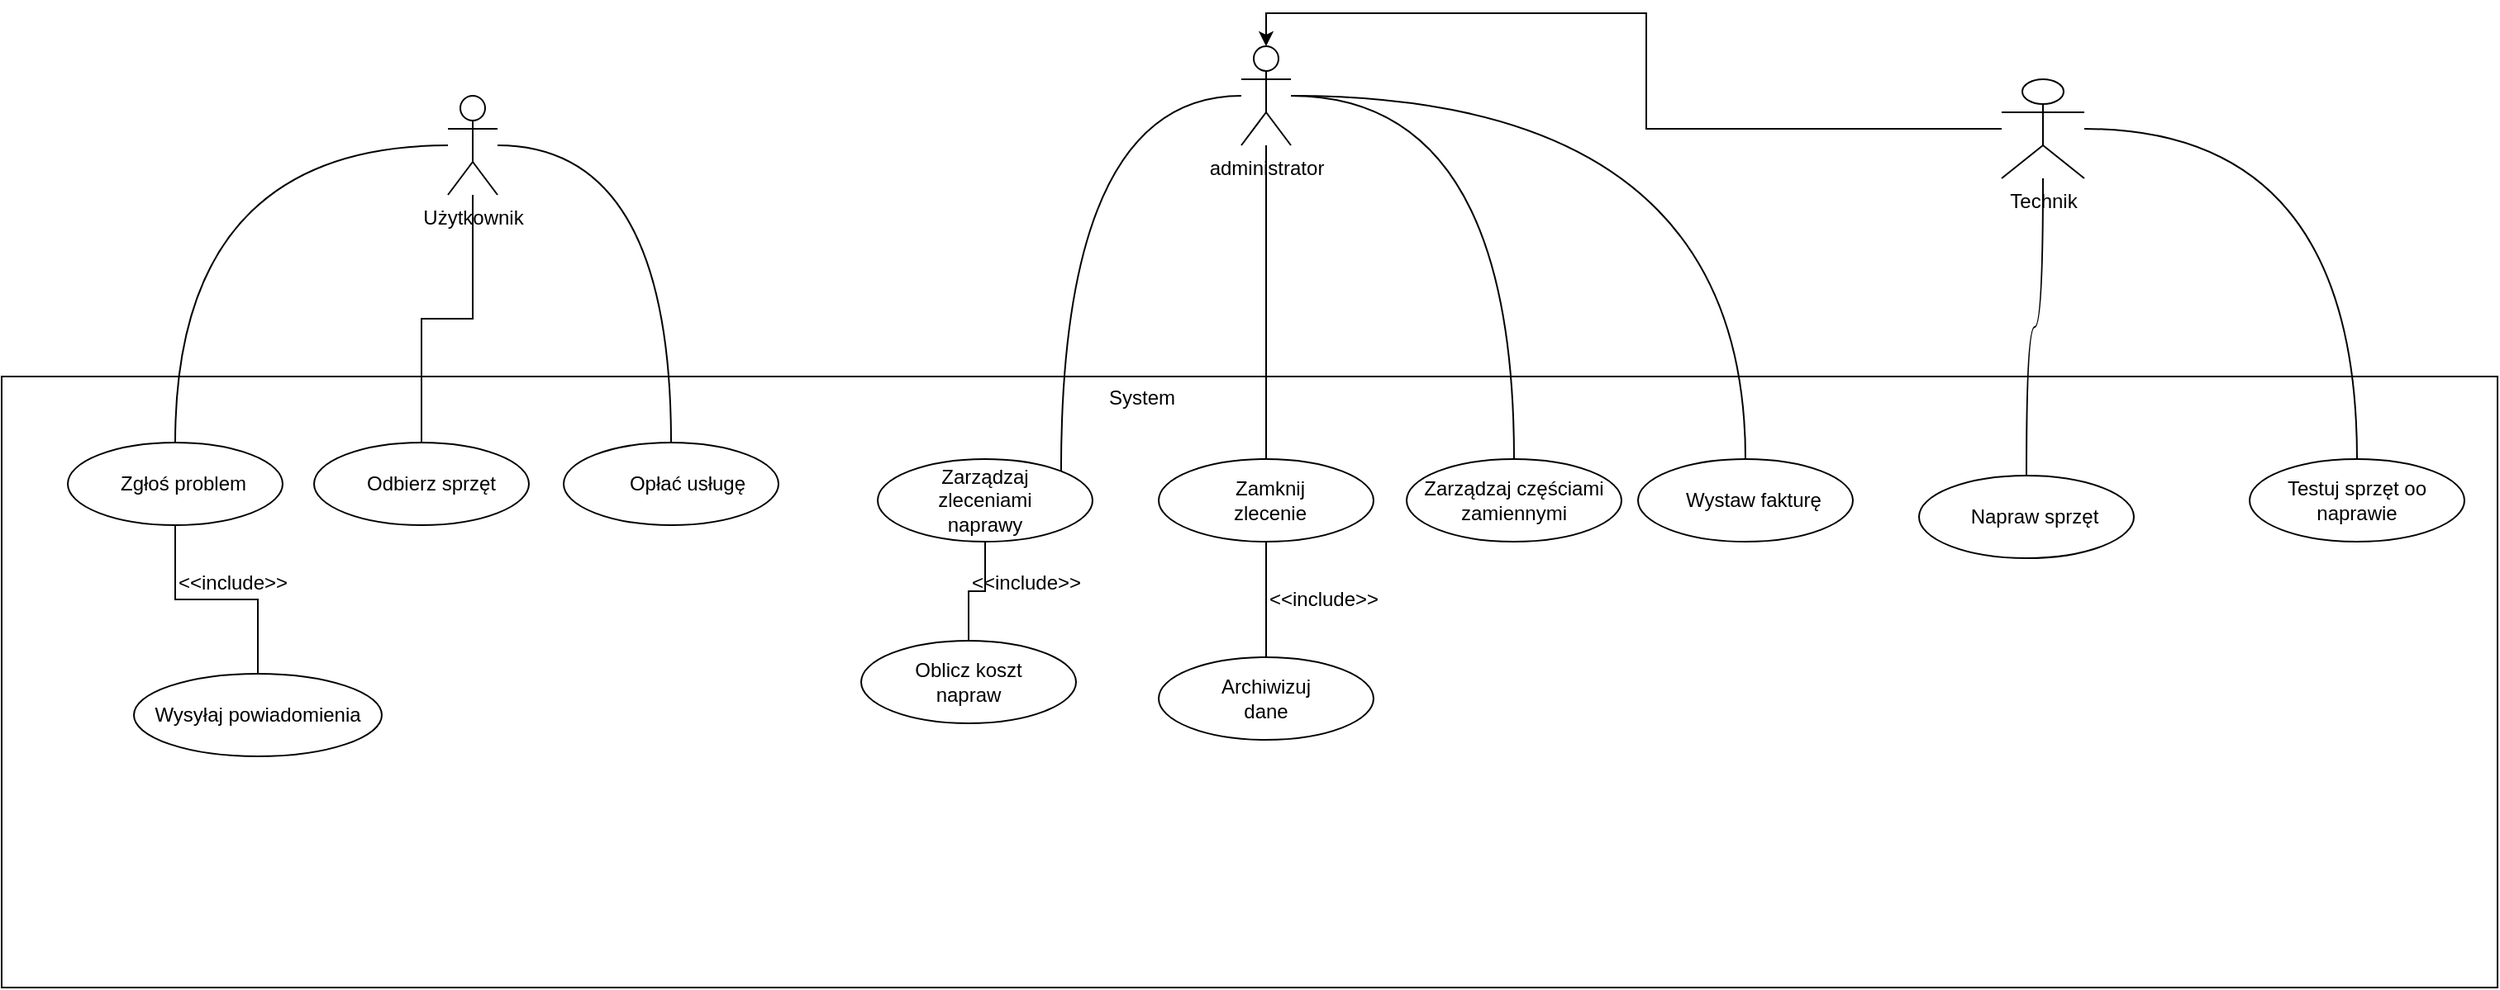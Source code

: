 <mxfile version="26.1.1">
  <diagram name="Strona-1" id="WC51SNJC1_WsCre8cb8A">
    <mxGraphModel dx="1593" dy="867" grid="1" gridSize="10" guides="1" tooltips="1" connect="1" arrows="1" fold="1" page="1" pageScale="1" pageWidth="827" pageHeight="1169" math="0" shadow="0">
      <root>
        <mxCell id="0" />
        <mxCell id="1" parent="0" />
        <mxCell id="BGIbfUMVSPYPuRkM84bQ-1" value="" style="rounded=0;whiteSpace=wrap;html=1;" vertex="1" parent="1">
          <mxGeometry x="160" y="310" width="1510" height="370" as="geometry" />
        </mxCell>
        <mxCell id="BGIbfUMVSPYPuRkM84bQ-2" value="System&lt;div&gt;&lt;br&gt;&lt;/div&gt;" style="text;html=1;align=center;verticalAlign=middle;whiteSpace=wrap;rounded=0;" vertex="1" parent="1">
          <mxGeometry x="750" y="320" width="200" height="20" as="geometry" />
        </mxCell>
        <mxCell id="BGIbfUMVSPYPuRkM84bQ-31" style="edgeStyle=orthogonalEdgeStyle;rounded=0;orthogonalLoop=1;jettySize=auto;html=1;curved=1;endArrow=none;startFill=0;" edge="1" parent="1" source="BGIbfUMVSPYPuRkM84bQ-3" target="BGIbfUMVSPYPuRkM84bQ-6">
          <mxGeometry relative="1" as="geometry" />
        </mxCell>
        <mxCell id="BGIbfUMVSPYPuRkM84bQ-32" style="edgeStyle=orthogonalEdgeStyle;rounded=0;orthogonalLoop=1;jettySize=auto;html=1;entryX=0.5;entryY=0;entryDx=0;entryDy=0;endArrow=none;startFill=0;curved=1;" edge="1" parent="1" source="BGIbfUMVSPYPuRkM84bQ-3" target="BGIbfUMVSPYPuRkM84bQ-9">
          <mxGeometry relative="1" as="geometry" />
        </mxCell>
        <mxCell id="BGIbfUMVSPYPuRkM84bQ-33" style="edgeStyle=orthogonalEdgeStyle;rounded=0;orthogonalLoop=1;jettySize=auto;html=1;endArrow=none;startFill=0;" edge="1" parent="1" source="BGIbfUMVSPYPuRkM84bQ-3" target="BGIbfUMVSPYPuRkM84bQ-8">
          <mxGeometry relative="1" as="geometry" />
        </mxCell>
        <mxCell id="BGIbfUMVSPYPuRkM84bQ-3" value="Użytkownik&lt;div&gt;&lt;br&gt;&lt;/div&gt;" style="shape=umlActor;verticalLabelPosition=bottom;verticalAlign=top;html=1;outlineConnect=0;" vertex="1" parent="1">
          <mxGeometry x="430" y="140" width="30" height="60" as="geometry" />
        </mxCell>
        <mxCell id="BGIbfUMVSPYPuRkM84bQ-23" style="edgeStyle=orthogonalEdgeStyle;rounded=0;orthogonalLoop=1;jettySize=auto;html=1;curved=1;endArrow=none;startFill=0;" edge="1" parent="1" source="BGIbfUMVSPYPuRkM84bQ-4" target="BGIbfUMVSPYPuRkM84bQ-15">
          <mxGeometry relative="1" as="geometry" />
        </mxCell>
        <mxCell id="BGIbfUMVSPYPuRkM84bQ-24" style="edgeStyle=orthogonalEdgeStyle;rounded=0;orthogonalLoop=1;jettySize=auto;html=1;endArrow=none;startFill=0;" edge="1" parent="1" source="BGIbfUMVSPYPuRkM84bQ-4" target="BGIbfUMVSPYPuRkM84bQ-13">
          <mxGeometry relative="1" as="geometry" />
        </mxCell>
        <mxCell id="BGIbfUMVSPYPuRkM84bQ-25" style="edgeStyle=orthogonalEdgeStyle;rounded=0;orthogonalLoop=1;jettySize=auto;html=1;entryX=1;entryY=0;entryDx=0;entryDy=0;curved=1;endArrow=none;startFill=0;" edge="1" parent="1" source="BGIbfUMVSPYPuRkM84bQ-4" target="BGIbfUMVSPYPuRkM84bQ-11">
          <mxGeometry relative="1" as="geometry" />
        </mxCell>
        <mxCell id="BGIbfUMVSPYPuRkM84bQ-28" style="edgeStyle=orthogonalEdgeStyle;rounded=0;orthogonalLoop=1;jettySize=auto;html=1;endArrow=none;startFill=0;curved=1;" edge="1" parent="1" source="BGIbfUMVSPYPuRkM84bQ-4" target="BGIbfUMVSPYPuRkM84bQ-27">
          <mxGeometry relative="1" as="geometry" />
        </mxCell>
        <mxCell id="BGIbfUMVSPYPuRkM84bQ-4" value="administrator&lt;div&gt;&lt;br&gt;&lt;/div&gt;" style="shape=umlActor;verticalLabelPosition=bottom;verticalAlign=top;html=1;outlineConnect=0;" vertex="1" parent="1">
          <mxGeometry x="910" y="110" width="30" height="60" as="geometry" />
        </mxCell>
        <mxCell id="BGIbfUMVSPYPuRkM84bQ-20" style="edgeStyle=orthogonalEdgeStyle;rounded=0;orthogonalLoop=1;jettySize=auto;html=1;entryX=0.5;entryY=0;entryDx=0;entryDy=0;endArrow=none;startFill=0;curved=1;" edge="1" parent="1" source="BGIbfUMVSPYPuRkM84bQ-5" target="BGIbfUMVSPYPuRkM84bQ-19">
          <mxGeometry relative="1" as="geometry" />
        </mxCell>
        <mxCell id="BGIbfUMVSPYPuRkM84bQ-21" style="edgeStyle=orthogonalEdgeStyle;rounded=0;orthogonalLoop=1;jettySize=auto;html=1;entryX=0.5;entryY=0;entryDx=0;entryDy=0;endArrow=none;startFill=0;curved=1;" edge="1" parent="1" source="BGIbfUMVSPYPuRkM84bQ-5" target="BGIbfUMVSPYPuRkM84bQ-16">
          <mxGeometry relative="1" as="geometry" />
        </mxCell>
        <mxCell id="BGIbfUMVSPYPuRkM84bQ-50" style="edgeStyle=orthogonalEdgeStyle;rounded=0;orthogonalLoop=1;jettySize=auto;html=1;entryX=0.5;entryY=0;entryDx=0;entryDy=0;entryPerimeter=0;" edge="1" parent="1" source="BGIbfUMVSPYPuRkM84bQ-5" target="BGIbfUMVSPYPuRkM84bQ-4">
          <mxGeometry relative="1" as="geometry" />
        </mxCell>
        <mxCell id="BGIbfUMVSPYPuRkM84bQ-5" value="Technik" style="shape=umlActor;verticalLabelPosition=bottom;verticalAlign=top;html=1;outlineConnect=0;" vertex="1" parent="1">
          <mxGeometry x="1370" y="130" width="50" height="60" as="geometry" />
        </mxCell>
        <mxCell id="BGIbfUMVSPYPuRkM84bQ-34" style="edgeStyle=orthogonalEdgeStyle;rounded=0;orthogonalLoop=1;jettySize=auto;html=1;entryX=0.5;entryY=0;entryDx=0;entryDy=0;endArrow=none;startFill=0;" edge="1" parent="1" source="BGIbfUMVSPYPuRkM84bQ-6" target="BGIbfUMVSPYPuRkM84bQ-10">
          <mxGeometry relative="1" as="geometry" />
        </mxCell>
        <mxCell id="BGIbfUMVSPYPuRkM84bQ-6" value="" style="ellipse;whiteSpace=wrap;html=1;" vertex="1" parent="1">
          <mxGeometry x="200" y="350" width="130" height="50" as="geometry" />
        </mxCell>
        <mxCell id="BGIbfUMVSPYPuRkM84bQ-8" value="" style="ellipse;whiteSpace=wrap;html=1;" vertex="1" parent="1">
          <mxGeometry x="349" y="350" width="130" height="50" as="geometry" />
        </mxCell>
        <mxCell id="BGIbfUMVSPYPuRkM84bQ-9" value="" style="ellipse;whiteSpace=wrap;html=1;" vertex="1" parent="1">
          <mxGeometry x="500" y="350" width="130" height="50" as="geometry" />
        </mxCell>
        <mxCell id="BGIbfUMVSPYPuRkM84bQ-10" value="" style="ellipse;whiteSpace=wrap;html=1;" vertex="1" parent="1">
          <mxGeometry x="240" y="490" width="150" height="50" as="geometry" />
        </mxCell>
        <mxCell id="BGIbfUMVSPYPuRkM84bQ-30" style="edgeStyle=orthogonalEdgeStyle;rounded=0;orthogonalLoop=1;jettySize=auto;html=1;entryX=0.5;entryY=0;entryDx=0;entryDy=0;endArrow=none;startFill=0;" edge="1" parent="1" source="BGIbfUMVSPYPuRkM84bQ-11" target="BGIbfUMVSPYPuRkM84bQ-12">
          <mxGeometry relative="1" as="geometry" />
        </mxCell>
        <mxCell id="BGIbfUMVSPYPuRkM84bQ-11" value="" style="ellipse;whiteSpace=wrap;html=1;" vertex="1" parent="1">
          <mxGeometry x="690" y="360" width="130" height="50" as="geometry" />
        </mxCell>
        <mxCell id="BGIbfUMVSPYPuRkM84bQ-12" value="" style="ellipse;whiteSpace=wrap;html=1;" vertex="1" parent="1">
          <mxGeometry x="680" y="470" width="130" height="50" as="geometry" />
        </mxCell>
        <mxCell id="BGIbfUMVSPYPuRkM84bQ-29" style="edgeStyle=orthogonalEdgeStyle;rounded=0;orthogonalLoop=1;jettySize=auto;html=1;entryX=0.5;entryY=0;entryDx=0;entryDy=0;endArrow=none;startFill=0;" edge="1" parent="1" source="BGIbfUMVSPYPuRkM84bQ-13" target="BGIbfUMVSPYPuRkM84bQ-14">
          <mxGeometry relative="1" as="geometry" />
        </mxCell>
        <mxCell id="BGIbfUMVSPYPuRkM84bQ-13" value="" style="ellipse;whiteSpace=wrap;html=1;" vertex="1" parent="1">
          <mxGeometry x="860" y="360" width="130" height="50" as="geometry" />
        </mxCell>
        <mxCell id="BGIbfUMVSPYPuRkM84bQ-14" value="" style="ellipse;whiteSpace=wrap;html=1;" vertex="1" parent="1">
          <mxGeometry x="860" y="480" width="130" height="50" as="geometry" />
        </mxCell>
        <mxCell id="BGIbfUMVSPYPuRkM84bQ-15" value="" style="ellipse;whiteSpace=wrap;html=1;" vertex="1" parent="1">
          <mxGeometry x="1010" y="360" width="130" height="50" as="geometry" />
        </mxCell>
        <mxCell id="BGIbfUMVSPYPuRkM84bQ-16" value="" style="ellipse;whiteSpace=wrap;html=1;" vertex="1" parent="1">
          <mxGeometry x="1520" y="360" width="130" height="50" as="geometry" />
        </mxCell>
        <mxCell id="BGIbfUMVSPYPuRkM84bQ-19" value="" style="ellipse;whiteSpace=wrap;html=1;" vertex="1" parent="1">
          <mxGeometry x="1320" y="370" width="130" height="50" as="geometry" />
        </mxCell>
        <mxCell id="BGIbfUMVSPYPuRkM84bQ-27" value="" style="ellipse;whiteSpace=wrap;html=1;" vertex="1" parent="1">
          <mxGeometry x="1150" y="360" width="130" height="50" as="geometry" />
        </mxCell>
        <mxCell id="BGIbfUMVSPYPuRkM84bQ-35" value="&amp;lt;&amp;lt;include&amp;gt;&amp;gt;" style="text;html=1;align=center;verticalAlign=middle;whiteSpace=wrap;rounded=0;" vertex="1" parent="1">
          <mxGeometry x="270" y="420" width="60" height="30" as="geometry" />
        </mxCell>
        <mxCell id="BGIbfUMVSPYPuRkM84bQ-36" value="&amp;lt;&amp;lt;include&amp;gt;&amp;gt;" style="text;html=1;align=center;verticalAlign=middle;whiteSpace=wrap;rounded=0;" vertex="1" parent="1">
          <mxGeometry x="750" y="420" width="60" height="30" as="geometry" />
        </mxCell>
        <mxCell id="BGIbfUMVSPYPuRkM84bQ-37" value="&amp;lt;&amp;lt;include&amp;gt;&amp;gt;" style="text;html=1;align=center;verticalAlign=middle;whiteSpace=wrap;rounded=0;" vertex="1" parent="1">
          <mxGeometry x="930" y="430" width="60" height="30" as="geometry" />
        </mxCell>
        <mxCell id="BGIbfUMVSPYPuRkM84bQ-38" value="Zgłoś problem" style="text;html=1;align=center;verticalAlign=middle;whiteSpace=wrap;rounded=0;" vertex="1" parent="1">
          <mxGeometry x="220" y="350" width="100" height="50" as="geometry" />
        </mxCell>
        <mxCell id="BGIbfUMVSPYPuRkM84bQ-39" value="Odbierz sprzęt" style="text;html=1;align=center;verticalAlign=middle;whiteSpace=wrap;rounded=0;" vertex="1" parent="1">
          <mxGeometry x="370" y="360" width="100" height="30" as="geometry" />
        </mxCell>
        <mxCell id="BGIbfUMVSPYPuRkM84bQ-40" value="Opłać usługę" style="text;html=1;align=center;verticalAlign=middle;whiteSpace=wrap;rounded=0;" vertex="1" parent="1">
          <mxGeometry x="520" y="360" width="110" height="30" as="geometry" />
        </mxCell>
        <mxCell id="BGIbfUMVSPYPuRkM84bQ-41" value="Wysyłaj powiadomienia" style="text;html=1;align=center;verticalAlign=middle;whiteSpace=wrap;rounded=0;" vertex="1" parent="1">
          <mxGeometry x="250" y="500" width="130" height="30" as="geometry" />
        </mxCell>
        <mxCell id="BGIbfUMVSPYPuRkM84bQ-42" value="Oblicz koszt napraw" style="text;html=1;align=center;verticalAlign=middle;whiteSpace=wrap;rounded=0;" vertex="1" parent="1">
          <mxGeometry x="700" y="480" width="90" height="30" as="geometry" />
        </mxCell>
        <mxCell id="BGIbfUMVSPYPuRkM84bQ-43" value="Zarządzaj zleceniami naprawy" style="text;html=1;align=center;verticalAlign=middle;whiteSpace=wrap;rounded=0;" vertex="1" parent="1">
          <mxGeometry x="710" y="370" width="90" height="30" as="geometry" />
        </mxCell>
        <mxCell id="BGIbfUMVSPYPuRkM84bQ-44" value="Zamknij zlecenie" style="text;html=1;align=center;verticalAlign=middle;whiteSpace=wrap;rounded=0;" vertex="1" parent="1">
          <mxGeometry x="885" y="370" width="85" height="30" as="geometry" />
        </mxCell>
        <mxCell id="BGIbfUMVSPYPuRkM84bQ-45" value="Archiwizuj dane" style="text;html=1;align=center;verticalAlign=middle;whiteSpace=wrap;rounded=0;" vertex="1" parent="1">
          <mxGeometry x="895" y="490" width="60" height="30" as="geometry" />
        </mxCell>
        <mxCell id="BGIbfUMVSPYPuRkM84bQ-46" value="Zarządzaj częściami zamiennymi" style="text;html=1;align=center;verticalAlign=middle;whiteSpace=wrap;rounded=0;" vertex="1" parent="1">
          <mxGeometry x="1010" y="360" width="130" height="50" as="geometry" />
        </mxCell>
        <mxCell id="BGIbfUMVSPYPuRkM84bQ-47" value="Wystaw fakturę" style="text;html=1;align=center;verticalAlign=middle;whiteSpace=wrap;rounded=0;" vertex="1" parent="1">
          <mxGeometry x="1170" y="370" width="100" height="30" as="geometry" />
        </mxCell>
        <mxCell id="BGIbfUMVSPYPuRkM84bQ-48" value="Napraw sprzęt" style="text;html=1;align=center;verticalAlign=middle;whiteSpace=wrap;rounded=0;" vertex="1" parent="1">
          <mxGeometry x="1340" y="380" width="100" height="30" as="geometry" />
        </mxCell>
        <mxCell id="BGIbfUMVSPYPuRkM84bQ-49" value="Testuj sprzęt oo naprawie" style="text;html=1;align=center;verticalAlign=middle;whiteSpace=wrap;rounded=0;" vertex="1" parent="1">
          <mxGeometry x="1530" y="370" width="110" height="30" as="geometry" />
        </mxCell>
      </root>
    </mxGraphModel>
  </diagram>
</mxfile>
